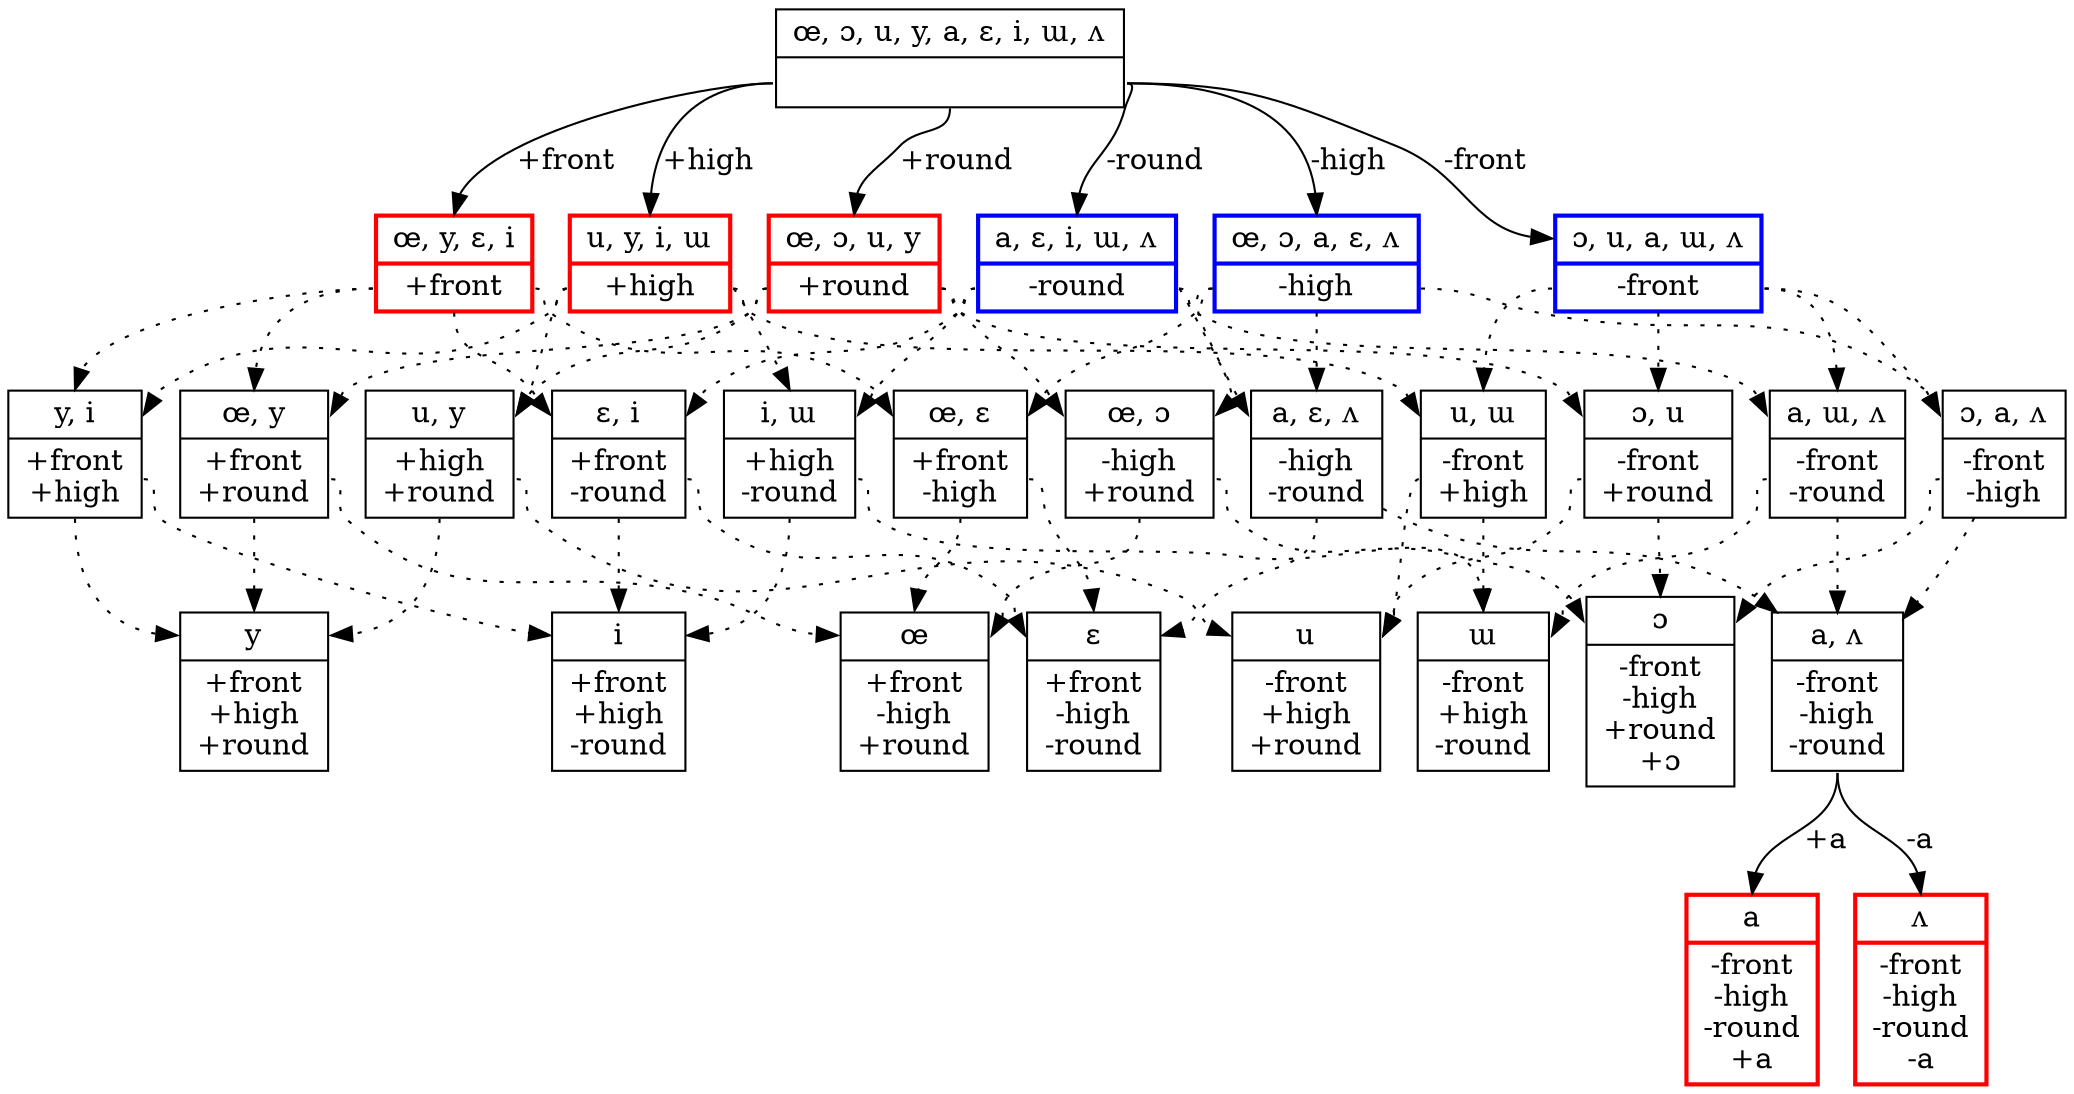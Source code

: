 // None
digraph {
	node[shape=record]

	/* ************************** */
	/* tier 0: the whole schebang */
	/* ************************** */
	sigma [label="{<segs> œ, ɔ, u, y, a, ɛ, i, ɯ, ʌ|<feats> \n}"];

	/* ************************** */
	/* tier 1:   single features  */
	/* ************************** */

	// FRONT
	front [label="{<segs> œ, y, ɛ, i|<feats> +front}",style=bold,color=red];
	sigma:feats -> front:segs [label="+front"];

	unfront [label="{<segs> ɔ, u, a, ɯ, ʌ|<feats> -front}",style=bold,color=blue]
	sigma:feats -> unfront:segs [label="-front"];

	// HIGH
	high [label="{<segs> u, y, i, ɯ|<feats> +high}",style=bold,color=red];
	sigma:feats -> high:segs [label="+high"];

	unhigh [label="{<segs> œ, ɔ, a, ɛ, ʌ|<feats> -high}",style=bold,color=blue]
	sigma:feats -> unhigh:segs [label="-high"];

	// ROUND
	round [label="{<segs> œ, ɔ, u, y|<feats> +round}",style=bold,color=red];
	sigma:feats -> round:segs [label="+round"];

	unround [label="{<segs> a, ɛ, i, ɯ, ʌ|<feats> -round}",style=bold,color=blue]
	sigma:feats -> unround:segs [label="-round"];

	/* ************************** */
	/* tier 2: 2-feature combos   */
	/* ************************** */

	// FRONT x HIGH
	frontHigh [label="{<segs> y, i|<feats> +front\n+high}"];
	front:feats -> frontHigh:segs [style=dotted]
	high:feats -> frontHigh:segs [style=dotted]

	frontUnhigh [label="{<segs> œ, ɛ|<feats> +front\n-high}"];
	front:feats -> frontUnhigh:segs  [style=dotted]
	unhigh:feats -> frontUnhigh:segs  [style=dotted]

	unfrontHigh [label="{<segs> u, ɯ|<feats> -front\n+high}"];
	unfront:feats -> unfrontHigh:segs [style=dotted]
	high:feats -> unfrontHigh:segs [style=dotted]

	unfrontUnhigh [label="{<segs> ɔ, a, ʌ|<feats> -front\n-high}"];
	unfront:feats -> unfrontUnhigh:segs [style=dotted]
	unhigh:feats -> unfrontUnhigh:segs  [style=dotted]

	// FRONT x ROUND
	frontRound [label="{<segs> œ, y|<feats> +front\n+round}"];
	front:feats -> frontRound:segs [style=dotted]
	round:feats -> frontRound:segs [style=dotted]

	frontUnround [label="{<segs> ɛ, i|<feats> +front\n-round}"];
	front:feats -> frontUnround:segs [style=dotted]
	unround:feats -> frontUnround:segs [style=dotted]

	unfrontRound [label="{<segs> ɔ, u|<feats> -front\n+round}"];
	unfront:feats -> unfrontRound:segs [style=dotted]
	round:feats -> unfrontRound:segs [style=dotted]

	unfrontUnround [label="{<segs> a, ɯ, ʌ|<feats> -front\n-round}"];
	unfront:feats -> unfrontUnround:segs [style=dotted]
	unround:feats -> unfrontUnround:segs [style=dotted]

	// HIGH x ROUND
	highRound [label="{<segs> u, y|<feats> +high\n+round}"];
	high:feats -> highRound:segs [style=dotted]
	round:feats -> highRound:segs [style=dotted]

	highUnround [label="{<segs> i, ɯ|<feats> +high\n-round}"];
	high:feats -> highUnround:segs [style=dotted]
	unround:feats -> highUnround:segs [style=dotted]

	unhighRound [label="{<segs> œ, ɔ|<feats> -high\n+round}"];
	unhigh:feats -> unhighRound:segs [style=dotted]
	round:feats -> unhighRound:segs [style=dotted]

	unhighUnround [label="{<segs> a, ɛ, ʌ|<feats> -high\n-round}"];
	unhigh:feats -> unhighUnround:segs [style=dotted]
	unround:feats -> unhighUnround:segs [style=dotted]

	/* ************************** */
	/* tier 3: 3-feature combos   */
	/* ************************** */

	frontHighRound [label="{<segs> y|<feats> +front\n+high\n+round}"];
	frontHigh:feats -> frontHighRound:segs [style=dotted]
	frontRound:feats -> frontHighRound:segs [style=dotted]
	highRound:feats -> frontHighRound:segs [style=dotted]

	frontUnhighUnround [label="{<segs> ɛ|<feats> +front\n-high\n-round}"];
	frontUnhigh:feats -> frontUnhighUnround:segs [style=dotted]
	frontUnround:feats -> frontUnhighUnround:segs [style=dotted]
	unhighUnround:feats -> frontUnhighUnround:segs [style=dotted]

	unfrontHighUnround [label="{<segs> ɯ|<feats> -front\n+high\n-round}"];
	unfrontHigh:feats -> unfrontHighUnround:segs [style=dotted]
	unfrontUnround:feats -> unfrontHighUnround:segs [style=dotted]
	highUnround:feats -> unfrontHighUnround:segs [style=dotted]

	frontUnhighRound [label="{<segs> œ|<feats> +front\n-high\n+round}"];
	frontUnhigh:feats -> frontUnhighRound:segs [style=dotted]
	frontRound:feats -> frontUnhighRound:segs [style=dotted]
	unhighRound:feats -> frontUnhighRound:segs [style=dotted]

	frontHighUnround [label="{<segs> i|<feats> +front\n+high\n-round}"];
	frontHigh:feats -> frontHighUnround:segs [style=dotted]
	frontUnround:feats -> frontHighUnround:segs [style=dotted]
	highUnround:feats -> frontHighUnround:segs [style=dotted]

	unfrontHighRound [label="{<segs> u|<feats> -front\n+high\n+round}"];
	unfrontHigh:feats -> unfrontHighRound:segs [style=dotted]
	unfrontRound:feats -> unfrontHighRound:segs [style=dotted]
	highRound:feats -> unfrontHighRound:segs [style=dotted]

	unfrontUnhighRound [label="{<segs> ɔ|<feats> -front\n-high\n+round\n+ɔ}"];
	unfrontUnhigh:feats -> unfrontUnhighRound:segs [style=dotted]
	unfrontRound:feats -> unfrontUnhighRound:segs [style=dotted]
	unhighRound:feats -> unfrontUnhighRound:segs [style=dotted]

	unfrontUnhighUnround [label="{<segs> a, ʌ|<feats> -front\n-high\n-round}"];
	unfrontUnhigh -> unfrontUnhighUnround [style=dotted]
	unfrontUnround -> unfrontUnhighUnround [style=dotted]
	unhighUnround -> unfrontUnhighUnround [style=dotted]

	/* ************************** */
	/* tier 4:      other         */
	/* ************************** */

	AH [label="{<segs> a|<feats> -front\n-high\n-round\n+a}",style=bold,color=red];
	unfrontUnhighUnround:feats -> AH:segs [label="+a"]

	UH [label="{<segs> ʌ|<feats> -front\n-high\n-round\n-a}",style=bold,color=red];
	unfrontUnhighUnround:feats -> UH:segs [label="-a"]

	{rank=same; front, unfront, high, unhigh, round, unround}
	{rank=same; frontHighRound, frontHighUnround, frontUnhighRound, frontUnhighUnround, unfrontHighRound, unfrontHighUnround, unfrontUnhighRound, unfrontUnhighUnround}
}
